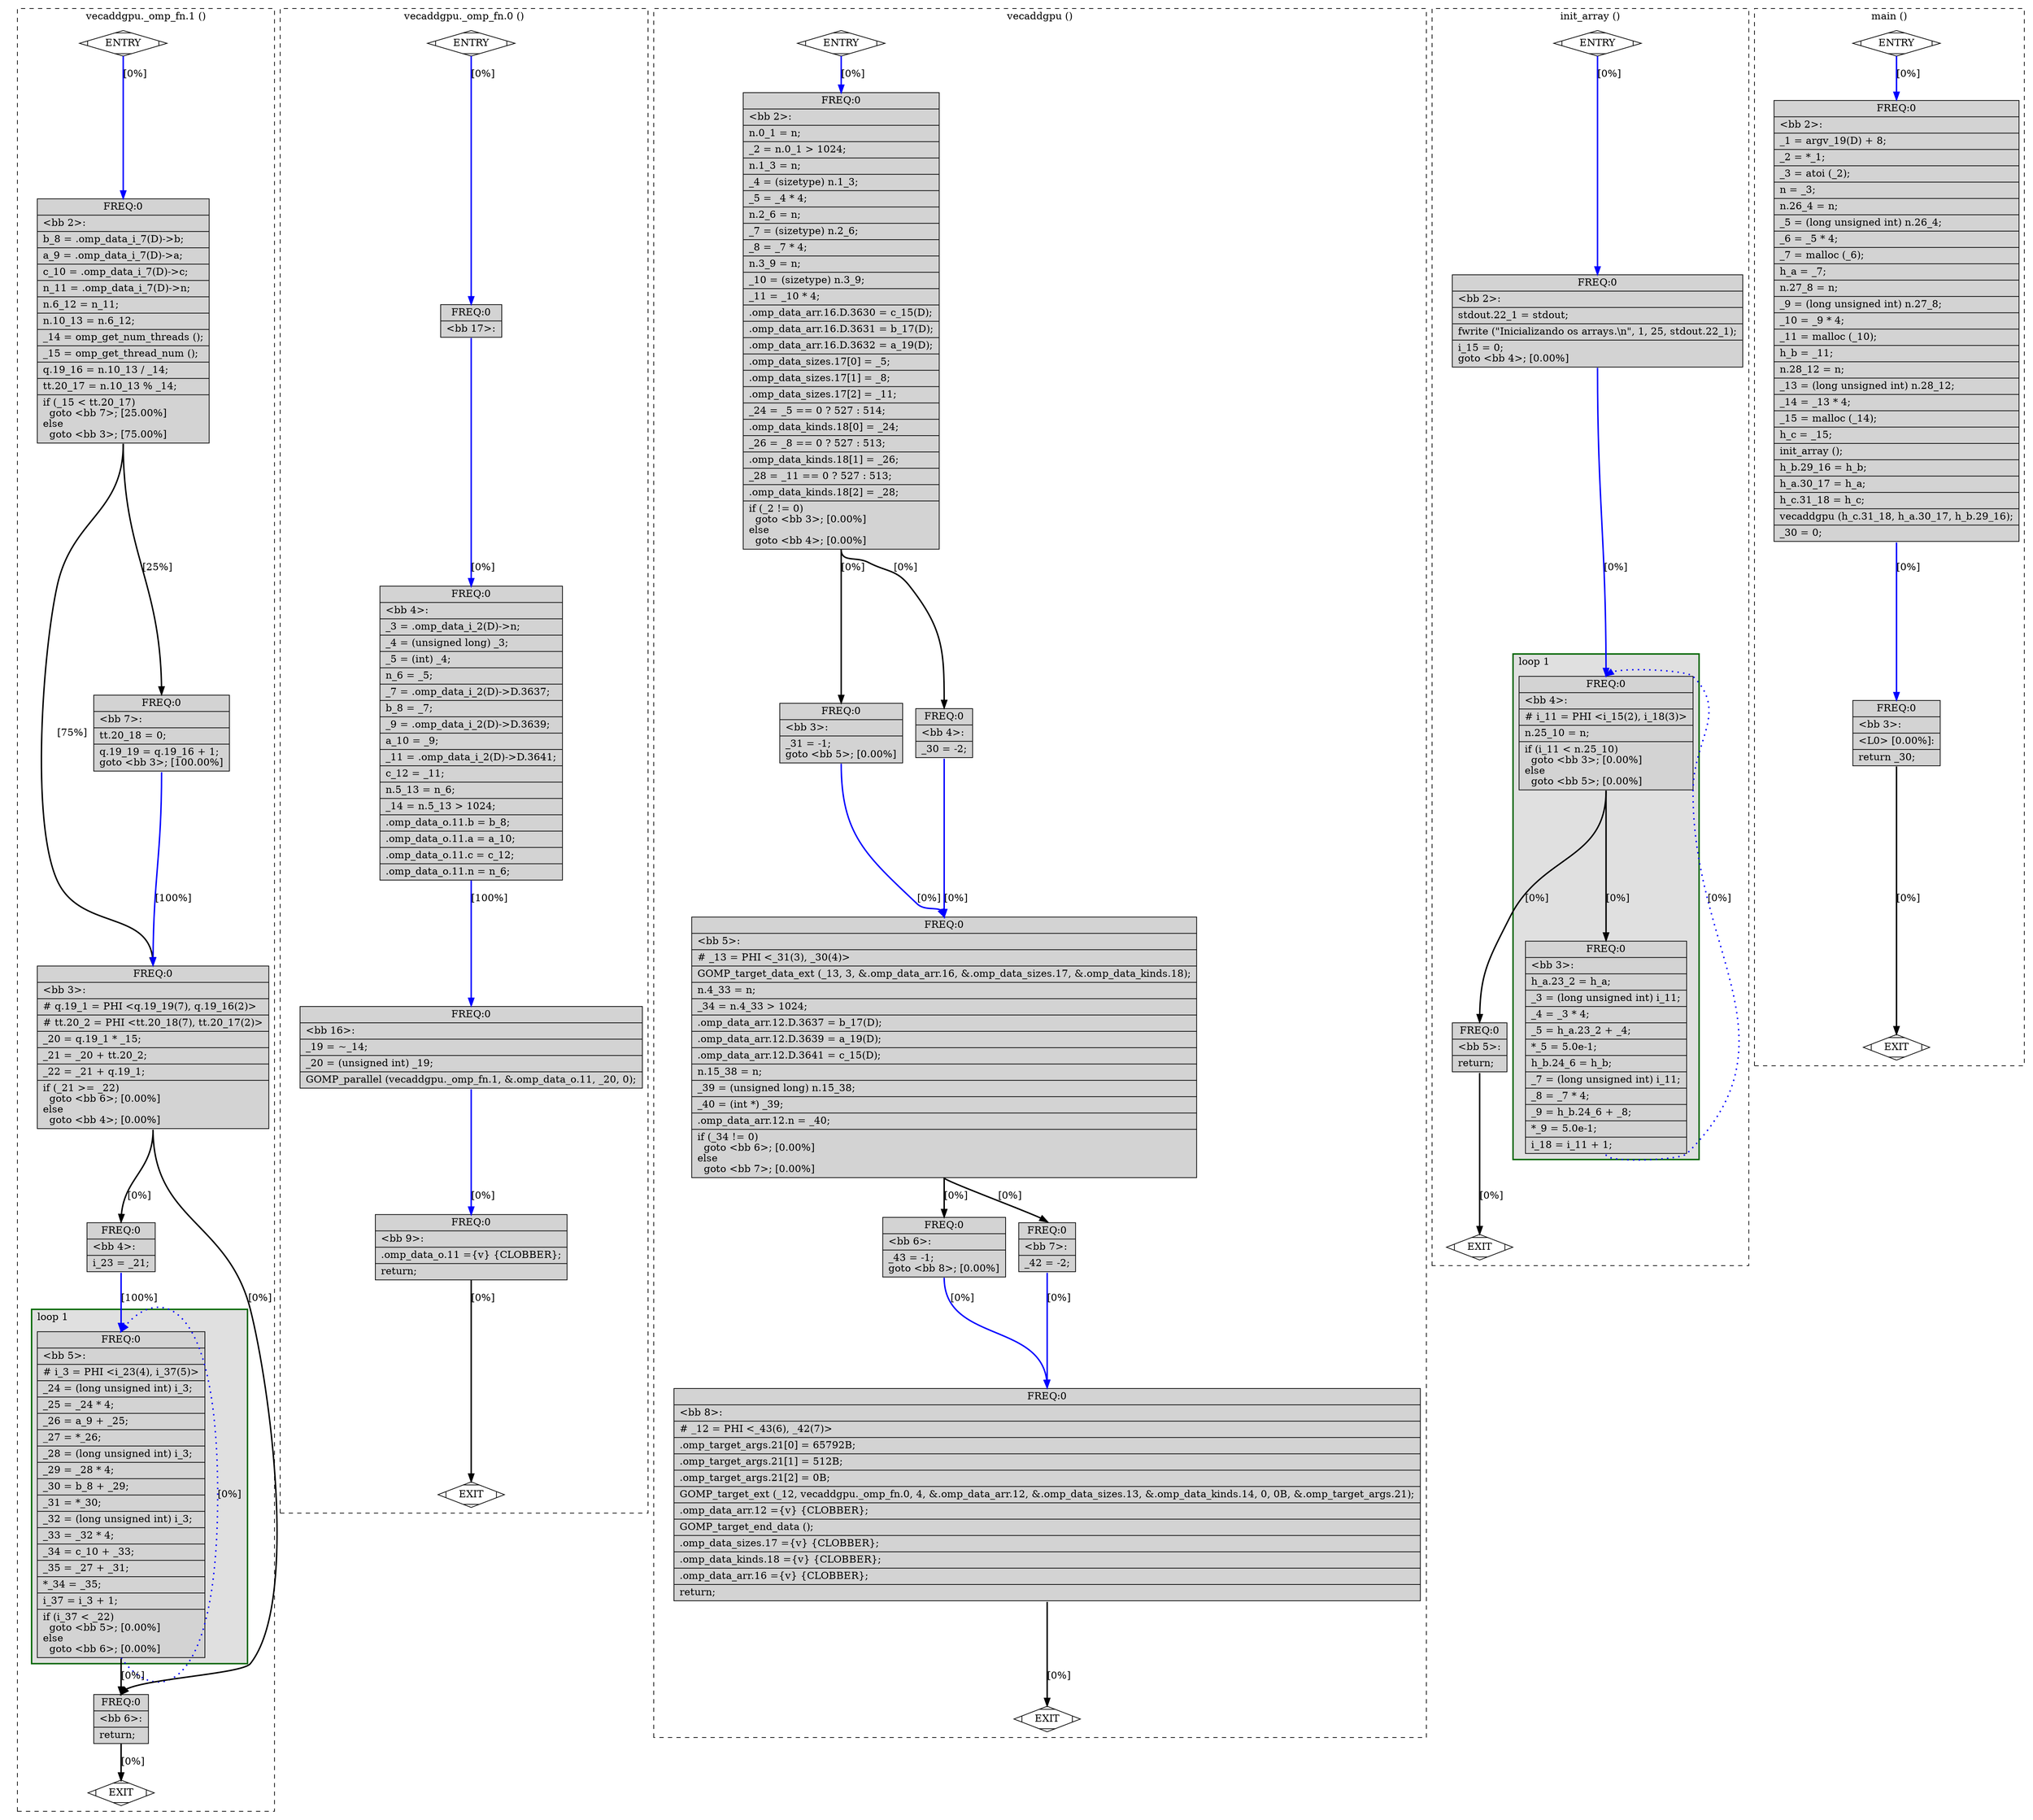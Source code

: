 digraph "example-target.c.027t.fixup_cfg3" {
overlap=false;
subgraph "cluster_vecaddgpu._omp_fn.1" {
	style="dashed";
	color="black";
	label="vecaddgpu._omp_fn.1 ()";
	subgraph cluster_6_1 {
	style="filled";
	color="darkgreen";
	fillcolor="grey88";
	label="loop 1";
	labeljust=l;
	penwidth=2;
	fn_6_basic_block_5 [shape=record,style=filled,fillcolor=lightgrey,label="{ FREQ:0 |\<bb\ 5\>:\l\
|#\ i_3\ =\ PHI\ \<i_23(4),\ i_37(5)\>\l\
|_24\ =\ (long\ unsigned\ int)\ i_3;\l\
|_25\ =\ _24\ *\ 4;\l\
|_26\ =\ a_9\ +\ _25;\l\
|_27\ =\ *_26;\l\
|_28\ =\ (long\ unsigned\ int)\ i_3;\l\
|_29\ =\ _28\ *\ 4;\l\
|_30\ =\ b_8\ +\ _29;\l\
|_31\ =\ *_30;\l\
|_32\ =\ (long\ unsigned\ int)\ i_3;\l\
|_33\ =\ _32\ *\ 4;\l\
|_34\ =\ c_10\ +\ _33;\l\
|_35\ =\ _27\ +\ _31;\l\
|*_34\ =\ _35;\l\
|i_37\ =\ i_3\ +\ 1;\l\
|if\ (i_37\ \<\ _22)\l\
\ \ goto\ \<bb\ 5\>;\ [0.00%]\l\
else\l\
\ \ goto\ \<bb\ 6\>;\ [0.00%]\l\
}"];

	}
	fn_6_basic_block_0 [shape=Mdiamond,style=filled,fillcolor=white,label="ENTRY"];

	fn_6_basic_block_1 [shape=Mdiamond,style=filled,fillcolor=white,label="EXIT"];

	fn_6_basic_block_2 [shape=record,style=filled,fillcolor=lightgrey,label="{ FREQ:0 |\<bb\ 2\>:\l\
|b_8\ =\ .omp_data_i_7(D)-\>b;\l\
|a_9\ =\ .omp_data_i_7(D)-\>a;\l\
|c_10\ =\ .omp_data_i_7(D)-\>c;\l\
|n_11\ =\ .omp_data_i_7(D)-\>n;\l\
|n.6_12\ =\ n_11;\l\
|n.10_13\ =\ n.6_12;\l\
|_14\ =\ omp_get_num_threads\ ();\l\
|_15\ =\ omp_get_thread_num\ ();\l\
|q.19_16\ =\ n.10_13\ /\ _14;\l\
|tt.20_17\ =\ n.10_13\ %\ _14;\l\
|if\ (_15\ \<\ tt.20_17)\l\
\ \ goto\ \<bb\ 7\>;\ [25.00%]\l\
else\l\
\ \ goto\ \<bb\ 3\>;\ [75.00%]\l\
}"];

	fn_6_basic_block_3 [shape=record,style=filled,fillcolor=lightgrey,label="{ FREQ:0 |\<bb\ 3\>:\l\
|#\ q.19_1\ =\ PHI\ \<q.19_19(7),\ q.19_16(2)\>\l\
|#\ tt.20_2\ =\ PHI\ \<tt.20_18(7),\ tt.20_17(2)\>\l\
|_20\ =\ q.19_1\ *\ _15;\l\
|_21\ =\ _20\ +\ tt.20_2;\l\
|_22\ =\ _21\ +\ q.19_1;\l\
|if\ (_21\ \>=\ _22)\l\
\ \ goto\ \<bb\ 6\>;\ [0.00%]\l\
else\l\
\ \ goto\ \<bb\ 4\>;\ [0.00%]\l\
}"];

	fn_6_basic_block_4 [shape=record,style=filled,fillcolor=lightgrey,label="{ FREQ:0 |\<bb\ 4\>:\l\
|i_23\ =\ _21;\l\
}"];

	fn_6_basic_block_6 [shape=record,style=filled,fillcolor=lightgrey,label="{ FREQ:0 |\<bb\ 6\>:\l\
|return;\l\
}"];

	fn_6_basic_block_7 [shape=record,style=filled,fillcolor=lightgrey,label="{ FREQ:0 |\<bb\ 7\>:\l\
|tt.20_18\ =\ 0;\l\
|q.19_19\ =\ q.19_16\ +\ 1;\l\
goto\ \<bb\ 3\>;\ [100.00%]\l\
}"];

	fn_6_basic_block_0:s -> fn_6_basic_block_2:n [style="solid,bold",color=blue,weight=100,constraint=true, label="[0%]"];
	fn_6_basic_block_2:s -> fn_6_basic_block_7:n [style="solid,bold",color=black,weight=10,constraint=true, label="[25%]"];
	fn_6_basic_block_2:s -> fn_6_basic_block_3:n [style="solid,bold",color=black,weight=10,constraint=true, label="[75%]"];
	fn_6_basic_block_3:s -> fn_6_basic_block_4:n [style="solid,bold",color=black,weight=10,constraint=true, label="[0%]"];
	fn_6_basic_block_3:s -> fn_6_basic_block_6:n [style="solid,bold",color=black,weight=10,constraint=true, label="[0%]"];
	fn_6_basic_block_4:s -> fn_6_basic_block_5:n [style="solid,bold",color=blue,weight=100,constraint=true, label="[100%]"];
	fn_6_basic_block_5:s -> fn_6_basic_block_5:n [style="dotted,bold",color=blue,weight=10,constraint=false, label="[0%]"];
	fn_6_basic_block_5:s -> fn_6_basic_block_6:n [style="solid,bold",color=black,weight=10,constraint=true, label="[0%]"];
	fn_6_basic_block_6:s -> fn_6_basic_block_1:n [style="solid,bold",color=black,weight=10,constraint=true, label="[0%]"];
	fn_6_basic_block_7:s -> fn_6_basic_block_3:n [style="solid,bold",color=blue,weight=100,constraint=true, label="[100%]"];
	fn_6_basic_block_0:s -> fn_6_basic_block_1:n [style="invis",constraint=true];
}
subgraph "cluster_vecaddgpu._omp_fn.0" {
	style="dashed";
	color="black";
	label="vecaddgpu._omp_fn.0 ()";
	fn_5_basic_block_0 [shape=Mdiamond,style=filled,fillcolor=white,label="ENTRY"];

	fn_5_basic_block_1 [shape=Mdiamond,style=filled,fillcolor=white,label="EXIT"];

	fn_5_basic_block_17 [shape=record,style=filled,fillcolor=lightgrey,label="{ FREQ:0 |\<bb\ 17\>:\l\
}"];

	fn_5_basic_block_4 [shape=record,style=filled,fillcolor=lightgrey,label="{ FREQ:0 |\<bb\ 4\>:\l\
|_3\ =\ .omp_data_i_2(D)-\>n;\l\
|_4\ =\ (unsigned\ long)\ _3;\l\
|_5\ =\ (int)\ _4;\l\
|n_6\ =\ _5;\l\
|_7\ =\ .omp_data_i_2(D)-\>D.3637;\l\
|b_8\ =\ _7;\l\
|_9\ =\ .omp_data_i_2(D)-\>D.3639;\l\
|a_10\ =\ _9;\l\
|_11\ =\ .omp_data_i_2(D)-\>D.3641;\l\
|c_12\ =\ _11;\l\
|n.5_13\ =\ n_6;\l\
|_14\ =\ n.5_13\ \>\ 1024;\l\
|.omp_data_o.11.b\ =\ b_8;\l\
|.omp_data_o.11.a\ =\ a_10;\l\
|.omp_data_o.11.c\ =\ c_12;\l\
|.omp_data_o.11.n\ =\ n_6;\l\
}"];

	fn_5_basic_block_16 [shape=record,style=filled,fillcolor=lightgrey,label="{ FREQ:0 |\<bb\ 16\>:\l\
|_19\ =\ ~_14;\l\
|_20\ =\ (unsigned\ int)\ _19;\l\
|GOMP_parallel\ (vecaddgpu._omp_fn.1,\ &.omp_data_o.11,\ _20,\ 0);\l\
}"];

	fn_5_basic_block_9 [shape=record,style=filled,fillcolor=lightgrey,label="{ FREQ:0 |\<bb\ 9\>:\l\
|.omp_data_o.11\ =\{v\}\ \{CLOBBER\};\l\
|return;\l\
}"];

	fn_5_basic_block_0:s -> fn_5_basic_block_17:n [style="solid,bold",color=blue,weight=100,constraint=true, label="[0%]"];
	fn_5_basic_block_17:s -> fn_5_basic_block_4:n [style="solid,bold",color=blue,weight=100,constraint=true, label="[0%]"];
	fn_5_basic_block_4:s -> fn_5_basic_block_16:n [style="solid,bold",color=blue,weight=100,constraint=true, label="[100%]"];
	fn_5_basic_block_16:s -> fn_5_basic_block_9:n [style="solid,bold",color=blue,weight=100,constraint=true, label="[0%]"];
	fn_5_basic_block_9:s -> fn_5_basic_block_1:n [style="solid,bold",color=black,weight=10,constraint=true, label="[0%]"];
	fn_5_basic_block_0:s -> fn_5_basic_block_1:n [style="invis",constraint=true];
}
subgraph "cluster_vecaddgpu" {
	style="dashed";
	color="black";
	label="vecaddgpu ()";
	fn_2_basic_block_0 [shape=Mdiamond,style=filled,fillcolor=white,label="ENTRY"];

	fn_2_basic_block_1 [shape=Mdiamond,style=filled,fillcolor=white,label="EXIT"];

	fn_2_basic_block_2 [shape=record,style=filled,fillcolor=lightgrey,label="{ FREQ:0 |\<bb\ 2\>:\l\
|n.0_1\ =\ n;\l\
|_2\ =\ n.0_1\ \>\ 1024;\l\
|n.1_3\ =\ n;\l\
|_4\ =\ (sizetype)\ n.1_3;\l\
|_5\ =\ _4\ *\ 4;\l\
|n.2_6\ =\ n;\l\
|_7\ =\ (sizetype)\ n.2_6;\l\
|_8\ =\ _7\ *\ 4;\l\
|n.3_9\ =\ n;\l\
|_10\ =\ (sizetype)\ n.3_9;\l\
|_11\ =\ _10\ *\ 4;\l\
|.omp_data_arr.16.D.3630\ =\ c_15(D);\l\
|.omp_data_arr.16.D.3631\ =\ b_17(D);\l\
|.omp_data_arr.16.D.3632\ =\ a_19(D);\l\
|.omp_data_sizes.17[0]\ =\ _5;\l\
|.omp_data_sizes.17[1]\ =\ _8;\l\
|.omp_data_sizes.17[2]\ =\ _11;\l\
|_24\ =\ _5\ ==\ 0\ ?\ 527\ :\ 514;\l\
|.omp_data_kinds.18[0]\ =\ _24;\l\
|_26\ =\ _8\ ==\ 0\ ?\ 527\ :\ 513;\l\
|.omp_data_kinds.18[1]\ =\ _26;\l\
|_28\ =\ _11\ ==\ 0\ ?\ 527\ :\ 513;\l\
|.omp_data_kinds.18[2]\ =\ _28;\l\
|if\ (_2\ !=\ 0)\l\
\ \ goto\ \<bb\ 3\>;\ [0.00%]\l\
else\l\
\ \ goto\ \<bb\ 4\>;\ [0.00%]\l\
}"];

	fn_2_basic_block_3 [shape=record,style=filled,fillcolor=lightgrey,label="{ FREQ:0 |\<bb\ 3\>:\l\
|_31\ =\ -1;\l\
goto\ \<bb\ 5\>;\ [0.00%]\l\
}"];

	fn_2_basic_block_4 [shape=record,style=filled,fillcolor=lightgrey,label="{ FREQ:0 |\<bb\ 4\>:\l\
|_30\ =\ -2;\l\
}"];

	fn_2_basic_block_5 [shape=record,style=filled,fillcolor=lightgrey,label="{ FREQ:0 |\<bb\ 5\>:\l\
|#\ _13\ =\ PHI\ \<_31(3),\ _30(4)\>\l\
|GOMP_target_data_ext\ (_13,\ 3,\ &.omp_data_arr.16,\ &.omp_data_sizes.17,\ &.omp_data_kinds.18);\l\
|n.4_33\ =\ n;\l\
|_34\ =\ n.4_33\ \>\ 1024;\l\
|.omp_data_arr.12.D.3637\ =\ b_17(D);\l\
|.omp_data_arr.12.D.3639\ =\ a_19(D);\l\
|.omp_data_arr.12.D.3641\ =\ c_15(D);\l\
|n.15_38\ =\ n;\l\
|_39\ =\ (unsigned\ long)\ n.15_38;\l\
|_40\ =\ (int\ *)\ _39;\l\
|.omp_data_arr.12.n\ =\ _40;\l\
|if\ (_34\ !=\ 0)\l\
\ \ goto\ \<bb\ 6\>;\ [0.00%]\l\
else\l\
\ \ goto\ \<bb\ 7\>;\ [0.00%]\l\
}"];

	fn_2_basic_block_6 [shape=record,style=filled,fillcolor=lightgrey,label="{ FREQ:0 |\<bb\ 6\>:\l\
|_43\ =\ -1;\l\
goto\ \<bb\ 8\>;\ [0.00%]\l\
}"];

	fn_2_basic_block_7 [shape=record,style=filled,fillcolor=lightgrey,label="{ FREQ:0 |\<bb\ 7\>:\l\
|_42\ =\ -2;\l\
}"];

	fn_2_basic_block_8 [shape=record,style=filled,fillcolor=lightgrey,label="{ FREQ:0 |\<bb\ 8\>:\l\
|#\ _12\ =\ PHI\ \<_43(6),\ _42(7)\>\l\
|.omp_target_args.21[0]\ =\ 65792B;\l\
|.omp_target_args.21[1]\ =\ 512B;\l\
|.omp_target_args.21[2]\ =\ 0B;\l\
|GOMP_target_ext\ (_12,\ vecaddgpu._omp_fn.0,\ 4,\ &.omp_data_arr.12,\ &.omp_data_sizes.13,\ &.omp_data_kinds.14,\ 0,\ 0B,\ &.omp_target_args.21);\l\
|.omp_data_arr.12\ =\{v\}\ \{CLOBBER\};\l\
|GOMP_target_end_data\ ();\l\
|.omp_data_sizes.17\ =\{v\}\ \{CLOBBER\};\l\
|.omp_data_kinds.18\ =\{v\}\ \{CLOBBER\};\l\
|.omp_data_arr.16\ =\{v\}\ \{CLOBBER\};\l\
|return;\l\
}"];

	fn_2_basic_block_0:s -> fn_2_basic_block_2:n [style="solid,bold",color=blue,weight=100,constraint=true, label="[0%]"];
	fn_2_basic_block_2:s -> fn_2_basic_block_3:n [style="solid,bold",color=black,weight=10,constraint=true, label="[0%]"];
	fn_2_basic_block_2:s -> fn_2_basic_block_4:n [style="solid,bold",color=black,weight=10,constraint=true, label="[0%]"];
	fn_2_basic_block_3:s -> fn_2_basic_block_5:n [style="solid,bold",color=blue,weight=100,constraint=true, label="[0%]"];
	fn_2_basic_block_4:s -> fn_2_basic_block_5:n [style="solid,bold",color=blue,weight=100,constraint=true, label="[0%]"];
	fn_2_basic_block_5:s -> fn_2_basic_block_6:n [style="solid,bold",color=black,weight=10,constraint=true, label="[0%]"];
	fn_2_basic_block_5:s -> fn_2_basic_block_7:n [style="solid,bold",color=black,weight=10,constraint=true, label="[0%]"];
	fn_2_basic_block_6:s -> fn_2_basic_block_8:n [style="solid,bold",color=blue,weight=100,constraint=true, label="[0%]"];
	fn_2_basic_block_7:s -> fn_2_basic_block_8:n [style="solid,bold",color=blue,weight=100,constraint=true, label="[0%]"];
	fn_2_basic_block_8:s -> fn_2_basic_block_1:n [style="solid,bold",color=black,weight=10,constraint=true, label="[0%]"];
	fn_2_basic_block_0:s -> fn_2_basic_block_1:n [style="invis",constraint=true];
}
subgraph "cluster_init_array" {
	style="dashed";
	color="black";
	label="init_array ()";
	subgraph cluster_3_1 {
	style="filled";
	color="darkgreen";
	fillcolor="grey88";
	label="loop 1";
	labeljust=l;
	penwidth=2;
	fn_3_basic_block_4 [shape=record,style=filled,fillcolor=lightgrey,label="{ FREQ:0 |\<bb\ 4\>:\l\
|#\ i_11\ =\ PHI\ \<i_15(2),\ i_18(3)\>\l\
|n.25_10\ =\ n;\l\
|if\ (i_11\ \<\ n.25_10)\l\
\ \ goto\ \<bb\ 3\>;\ [0.00%]\l\
else\l\
\ \ goto\ \<bb\ 5\>;\ [0.00%]\l\
}"];

	fn_3_basic_block_3 [shape=record,style=filled,fillcolor=lightgrey,label="{ FREQ:0 |\<bb\ 3\>:\l\
|h_a.23_2\ =\ h_a;\l\
|_3\ =\ (long\ unsigned\ int)\ i_11;\l\
|_4\ =\ _3\ *\ 4;\l\
|_5\ =\ h_a.23_2\ +\ _4;\l\
|*_5\ =\ 5.0e-1;\l\
|h_b.24_6\ =\ h_b;\l\
|_7\ =\ (long\ unsigned\ int)\ i_11;\l\
|_8\ =\ _7\ *\ 4;\l\
|_9\ =\ h_b.24_6\ +\ _8;\l\
|*_9\ =\ 5.0e-1;\l\
|i_18\ =\ i_11\ +\ 1;\l\
}"];

	}
	fn_3_basic_block_0 [shape=Mdiamond,style=filled,fillcolor=white,label="ENTRY"];

	fn_3_basic_block_1 [shape=Mdiamond,style=filled,fillcolor=white,label="EXIT"];

	fn_3_basic_block_2 [shape=record,style=filled,fillcolor=lightgrey,label="{ FREQ:0 |\<bb\ 2\>:\l\
|stdout.22_1\ =\ stdout;\l\
|fwrite\ (\"Inicializando\ os\ arrays.\\n\",\ 1,\ 25,\ stdout.22_1);\l\
|i_15\ =\ 0;\l\
goto\ \<bb\ 4\>;\ [0.00%]\l\
}"];

	fn_3_basic_block_5 [shape=record,style=filled,fillcolor=lightgrey,label="{ FREQ:0 |\<bb\ 5\>:\l\
|return;\l\
}"];

	fn_3_basic_block_0:s -> fn_3_basic_block_2:n [style="solid,bold",color=blue,weight=100,constraint=true, label="[0%]"];
	fn_3_basic_block_2:s -> fn_3_basic_block_4:n [style="solid,bold",color=blue,weight=100,constraint=true, label="[0%]"];
	fn_3_basic_block_3:s -> fn_3_basic_block_4:n [style="dotted,bold",color=blue,weight=10,constraint=false, label="[0%]"];
	fn_3_basic_block_4:s -> fn_3_basic_block_3:n [style="solid,bold",color=black,weight=10,constraint=true, label="[0%]"];
	fn_3_basic_block_4:s -> fn_3_basic_block_5:n [style="solid,bold",color=black,weight=10,constraint=true, label="[0%]"];
	fn_3_basic_block_5:s -> fn_3_basic_block_1:n [style="solid,bold",color=black,weight=10,constraint=true, label="[0%]"];
	fn_3_basic_block_0:s -> fn_3_basic_block_1:n [style="invis",constraint=true];
}
subgraph "cluster_main" {
	style="dashed";
	color="black";
	label="main ()";
	fn_4_basic_block_0 [shape=Mdiamond,style=filled,fillcolor=white,label="ENTRY"];

	fn_4_basic_block_1 [shape=Mdiamond,style=filled,fillcolor=white,label="EXIT"];

	fn_4_basic_block_2 [shape=record,style=filled,fillcolor=lightgrey,label="{ FREQ:0 |\<bb\ 2\>:\l\
|_1\ =\ argv_19(D)\ +\ 8;\l\
|_2\ =\ *_1;\l\
|_3\ =\ atoi\ (_2);\l\
|n\ =\ _3;\l\
|n.26_4\ =\ n;\l\
|_5\ =\ (long\ unsigned\ int)\ n.26_4;\l\
|_6\ =\ _5\ *\ 4;\l\
|_7\ =\ malloc\ (_6);\l\
|h_a\ =\ _7;\l\
|n.27_8\ =\ n;\l\
|_9\ =\ (long\ unsigned\ int)\ n.27_8;\l\
|_10\ =\ _9\ *\ 4;\l\
|_11\ =\ malloc\ (_10);\l\
|h_b\ =\ _11;\l\
|n.28_12\ =\ n;\l\
|_13\ =\ (long\ unsigned\ int)\ n.28_12;\l\
|_14\ =\ _13\ *\ 4;\l\
|_15\ =\ malloc\ (_14);\l\
|h_c\ =\ _15;\l\
|init_array\ ();\l\
|h_b.29_16\ =\ h_b;\l\
|h_a.30_17\ =\ h_a;\l\
|h_c.31_18\ =\ h_c;\l\
|vecaddgpu\ (h_c.31_18,\ h_a.30_17,\ h_b.29_16);\l\
|_30\ =\ 0;\l\
}"];

	fn_4_basic_block_3 [shape=record,style=filled,fillcolor=lightgrey,label="{ FREQ:0 |\<bb\ 3\>:\l\
|\<L0\>\ [0.00%]:\l\
|return\ _30;\l\
}"];

	fn_4_basic_block_0:s -> fn_4_basic_block_2:n [style="solid,bold",color=blue,weight=100,constraint=true, label="[0%]"];
	fn_4_basic_block_2:s -> fn_4_basic_block_3:n [style="solid,bold",color=blue,weight=100,constraint=true, label="[0%]"];
	fn_4_basic_block_3:s -> fn_4_basic_block_1:n [style="solid,bold",color=black,weight=10,constraint=true, label="[0%]"];
	fn_4_basic_block_0:s -> fn_4_basic_block_1:n [style="invis",constraint=true];
}
}
